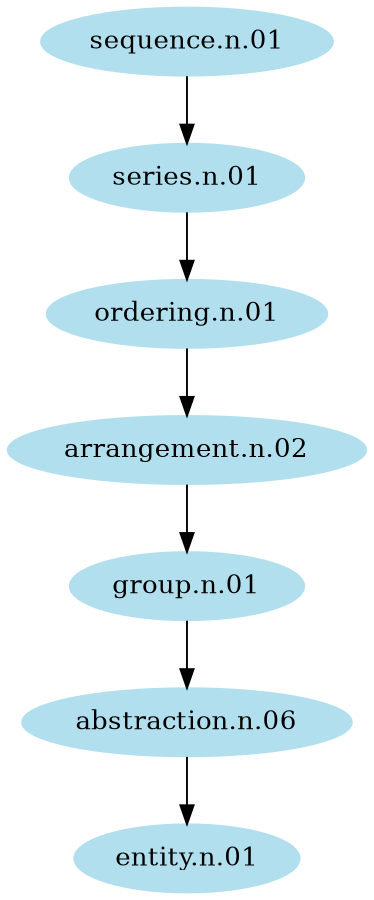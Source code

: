 digraph unix {
	node [color=lightblue2 style=filled]
	size="6,6"
	"sequence.n.01" -> "series.n.01"
	"series.n.01" -> "ordering.n.01"
	"ordering.n.01" -> "arrangement.n.02"
	"arrangement.n.02" -> "group.n.01"
	"group.n.01" -> "abstraction.n.06"
	"abstraction.n.06" -> "entity.n.01"
}
